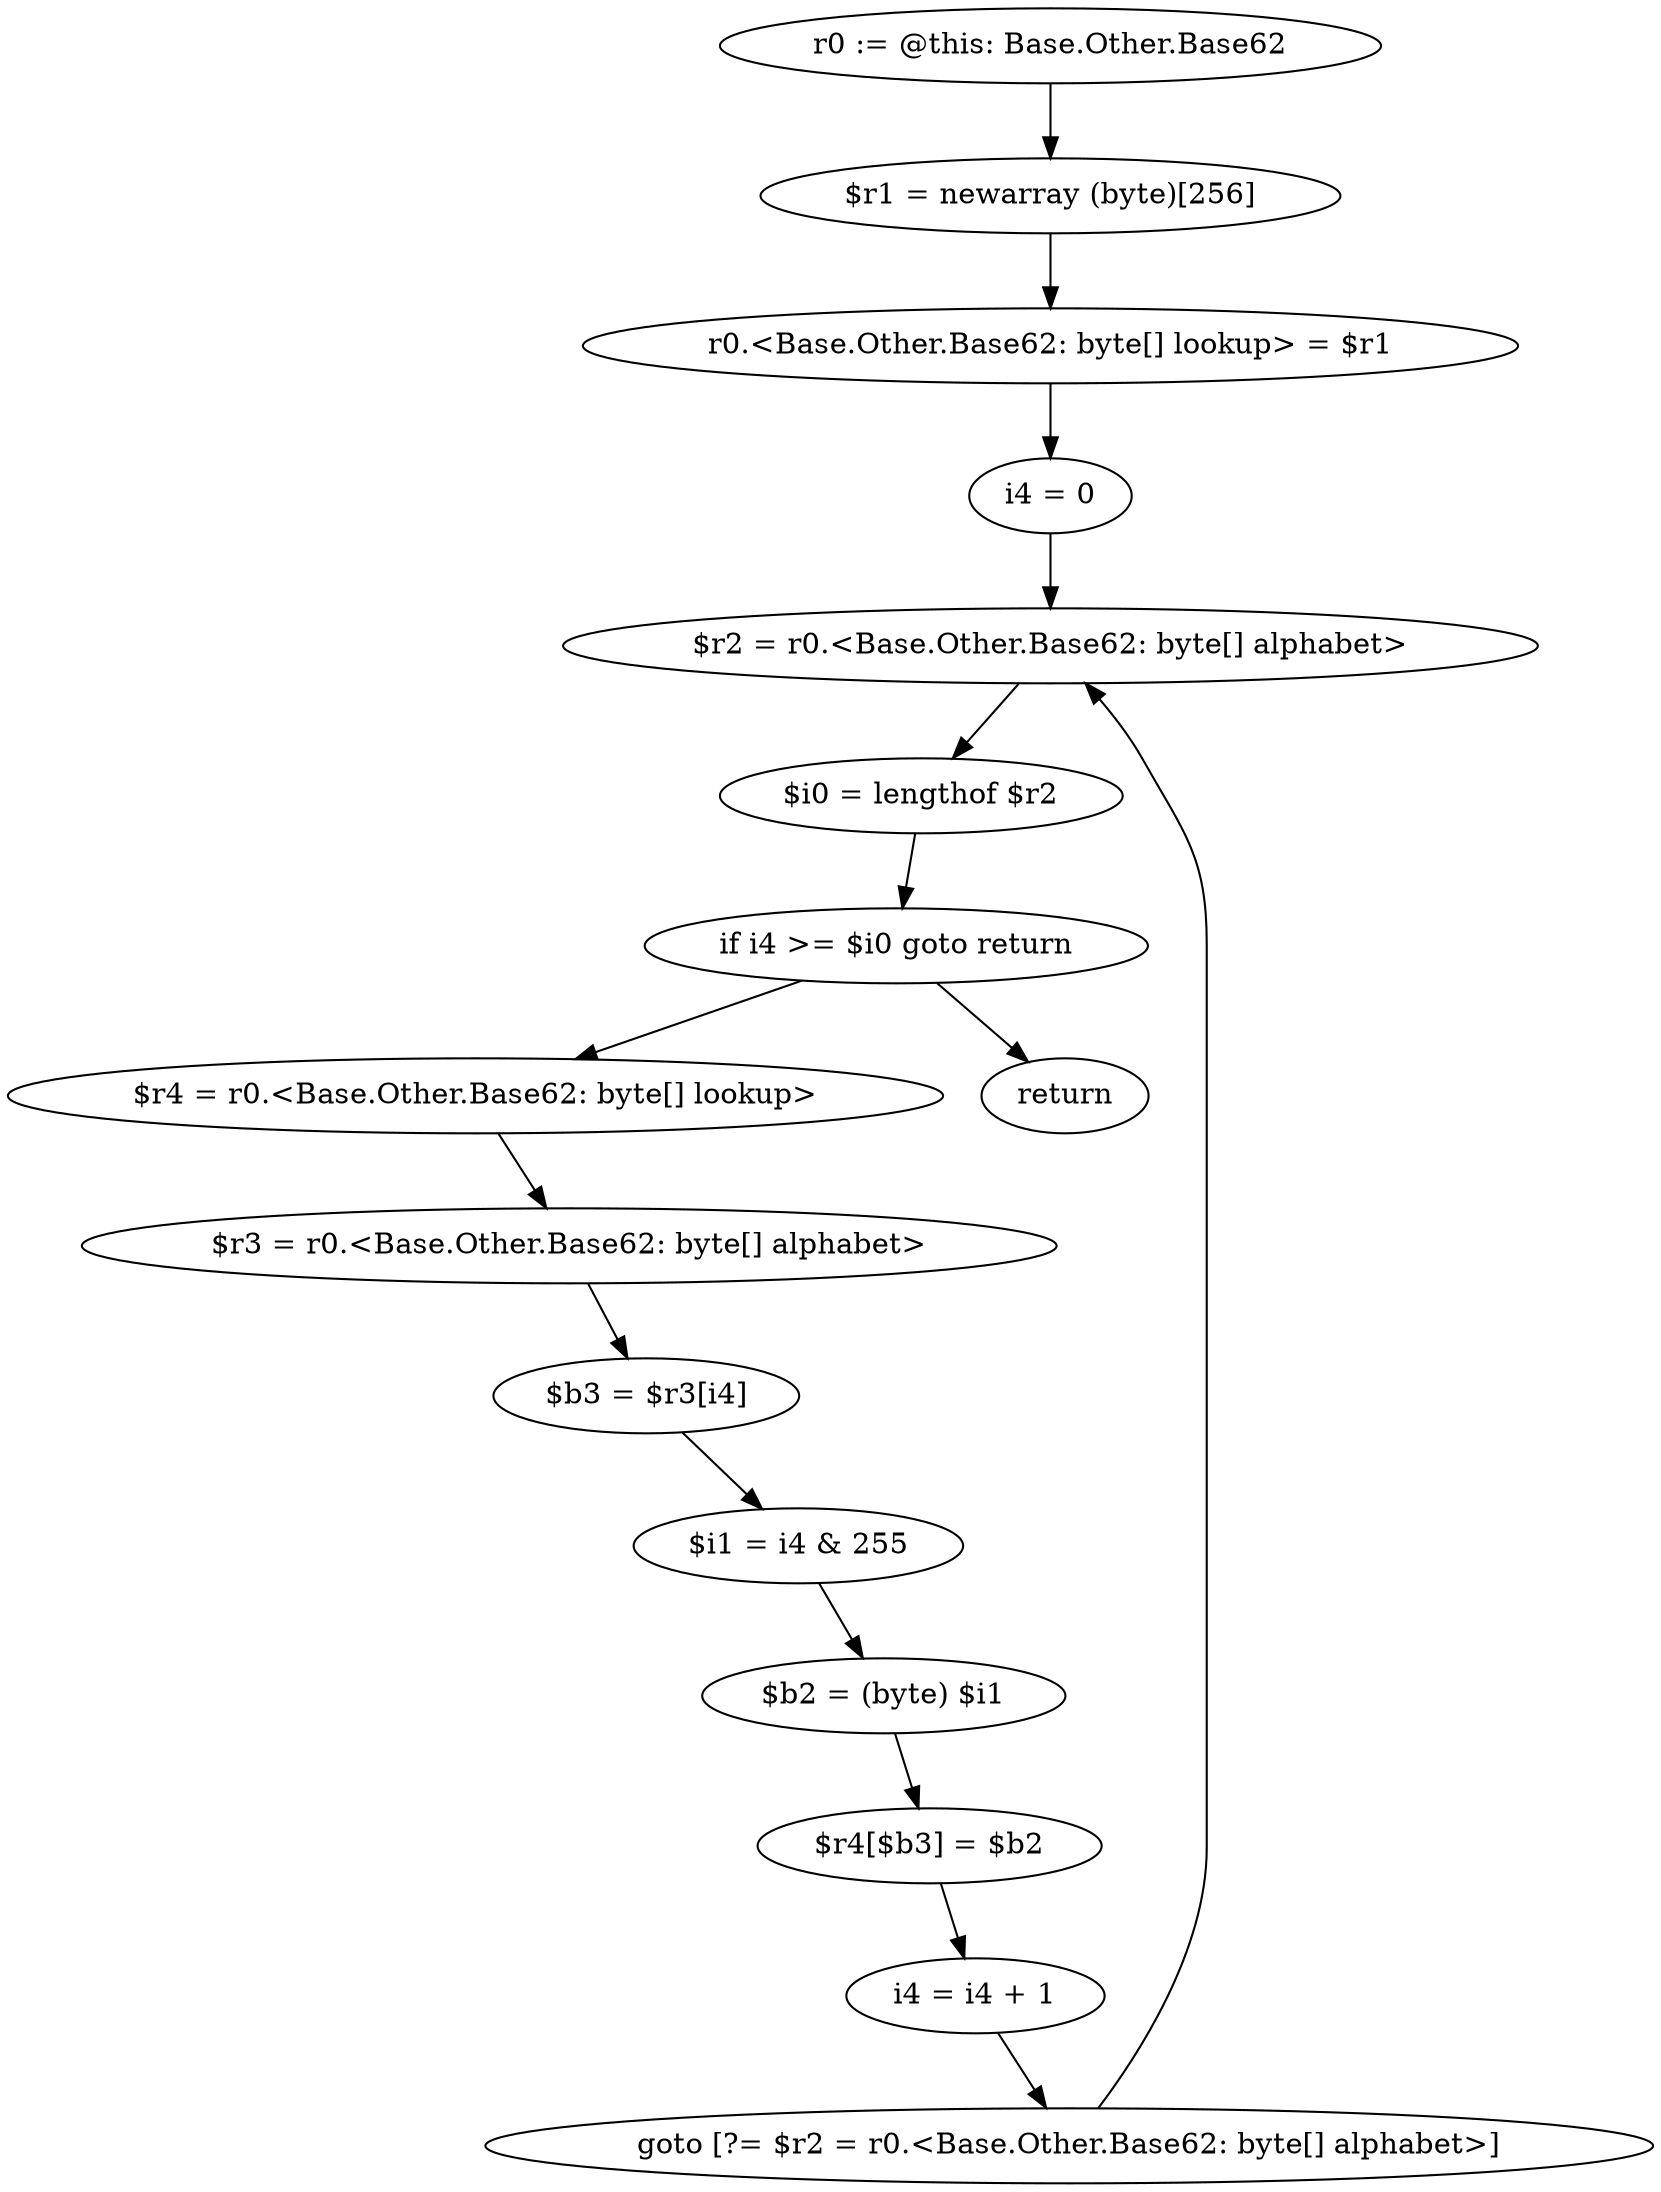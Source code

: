 digraph "unitGraph" {
    "r0 := @this: Base.Other.Base62"
    "$r1 = newarray (byte)[256]"
    "r0.<Base.Other.Base62: byte[] lookup> = $r1"
    "i4 = 0"
    "$r2 = r0.<Base.Other.Base62: byte[] alphabet>"
    "$i0 = lengthof $r2"
    "if i4 >= $i0 goto return"
    "$r4 = r0.<Base.Other.Base62: byte[] lookup>"
    "$r3 = r0.<Base.Other.Base62: byte[] alphabet>"
    "$b3 = $r3[i4]"
    "$i1 = i4 & 255"
    "$b2 = (byte) $i1"
    "$r4[$b3] = $b2"
    "i4 = i4 + 1"
    "goto [?= $r2 = r0.<Base.Other.Base62: byte[] alphabet>]"
    "return"
    "r0 := @this: Base.Other.Base62"->"$r1 = newarray (byte)[256]";
    "$r1 = newarray (byte)[256]"->"r0.<Base.Other.Base62: byte[] lookup> = $r1";
    "r0.<Base.Other.Base62: byte[] lookup> = $r1"->"i4 = 0";
    "i4 = 0"->"$r2 = r0.<Base.Other.Base62: byte[] alphabet>";
    "$r2 = r0.<Base.Other.Base62: byte[] alphabet>"->"$i0 = lengthof $r2";
    "$i0 = lengthof $r2"->"if i4 >= $i0 goto return";
    "if i4 >= $i0 goto return"->"$r4 = r0.<Base.Other.Base62: byte[] lookup>";
    "if i4 >= $i0 goto return"->"return";
    "$r4 = r0.<Base.Other.Base62: byte[] lookup>"->"$r3 = r0.<Base.Other.Base62: byte[] alphabet>";
    "$r3 = r0.<Base.Other.Base62: byte[] alphabet>"->"$b3 = $r3[i4]";
    "$b3 = $r3[i4]"->"$i1 = i4 & 255";
    "$i1 = i4 & 255"->"$b2 = (byte) $i1";
    "$b2 = (byte) $i1"->"$r4[$b3] = $b2";
    "$r4[$b3] = $b2"->"i4 = i4 + 1";
    "i4 = i4 + 1"->"goto [?= $r2 = r0.<Base.Other.Base62: byte[] alphabet>]";
    "goto [?= $r2 = r0.<Base.Other.Base62: byte[] alphabet>]"->"$r2 = r0.<Base.Other.Base62: byte[] alphabet>";
}
